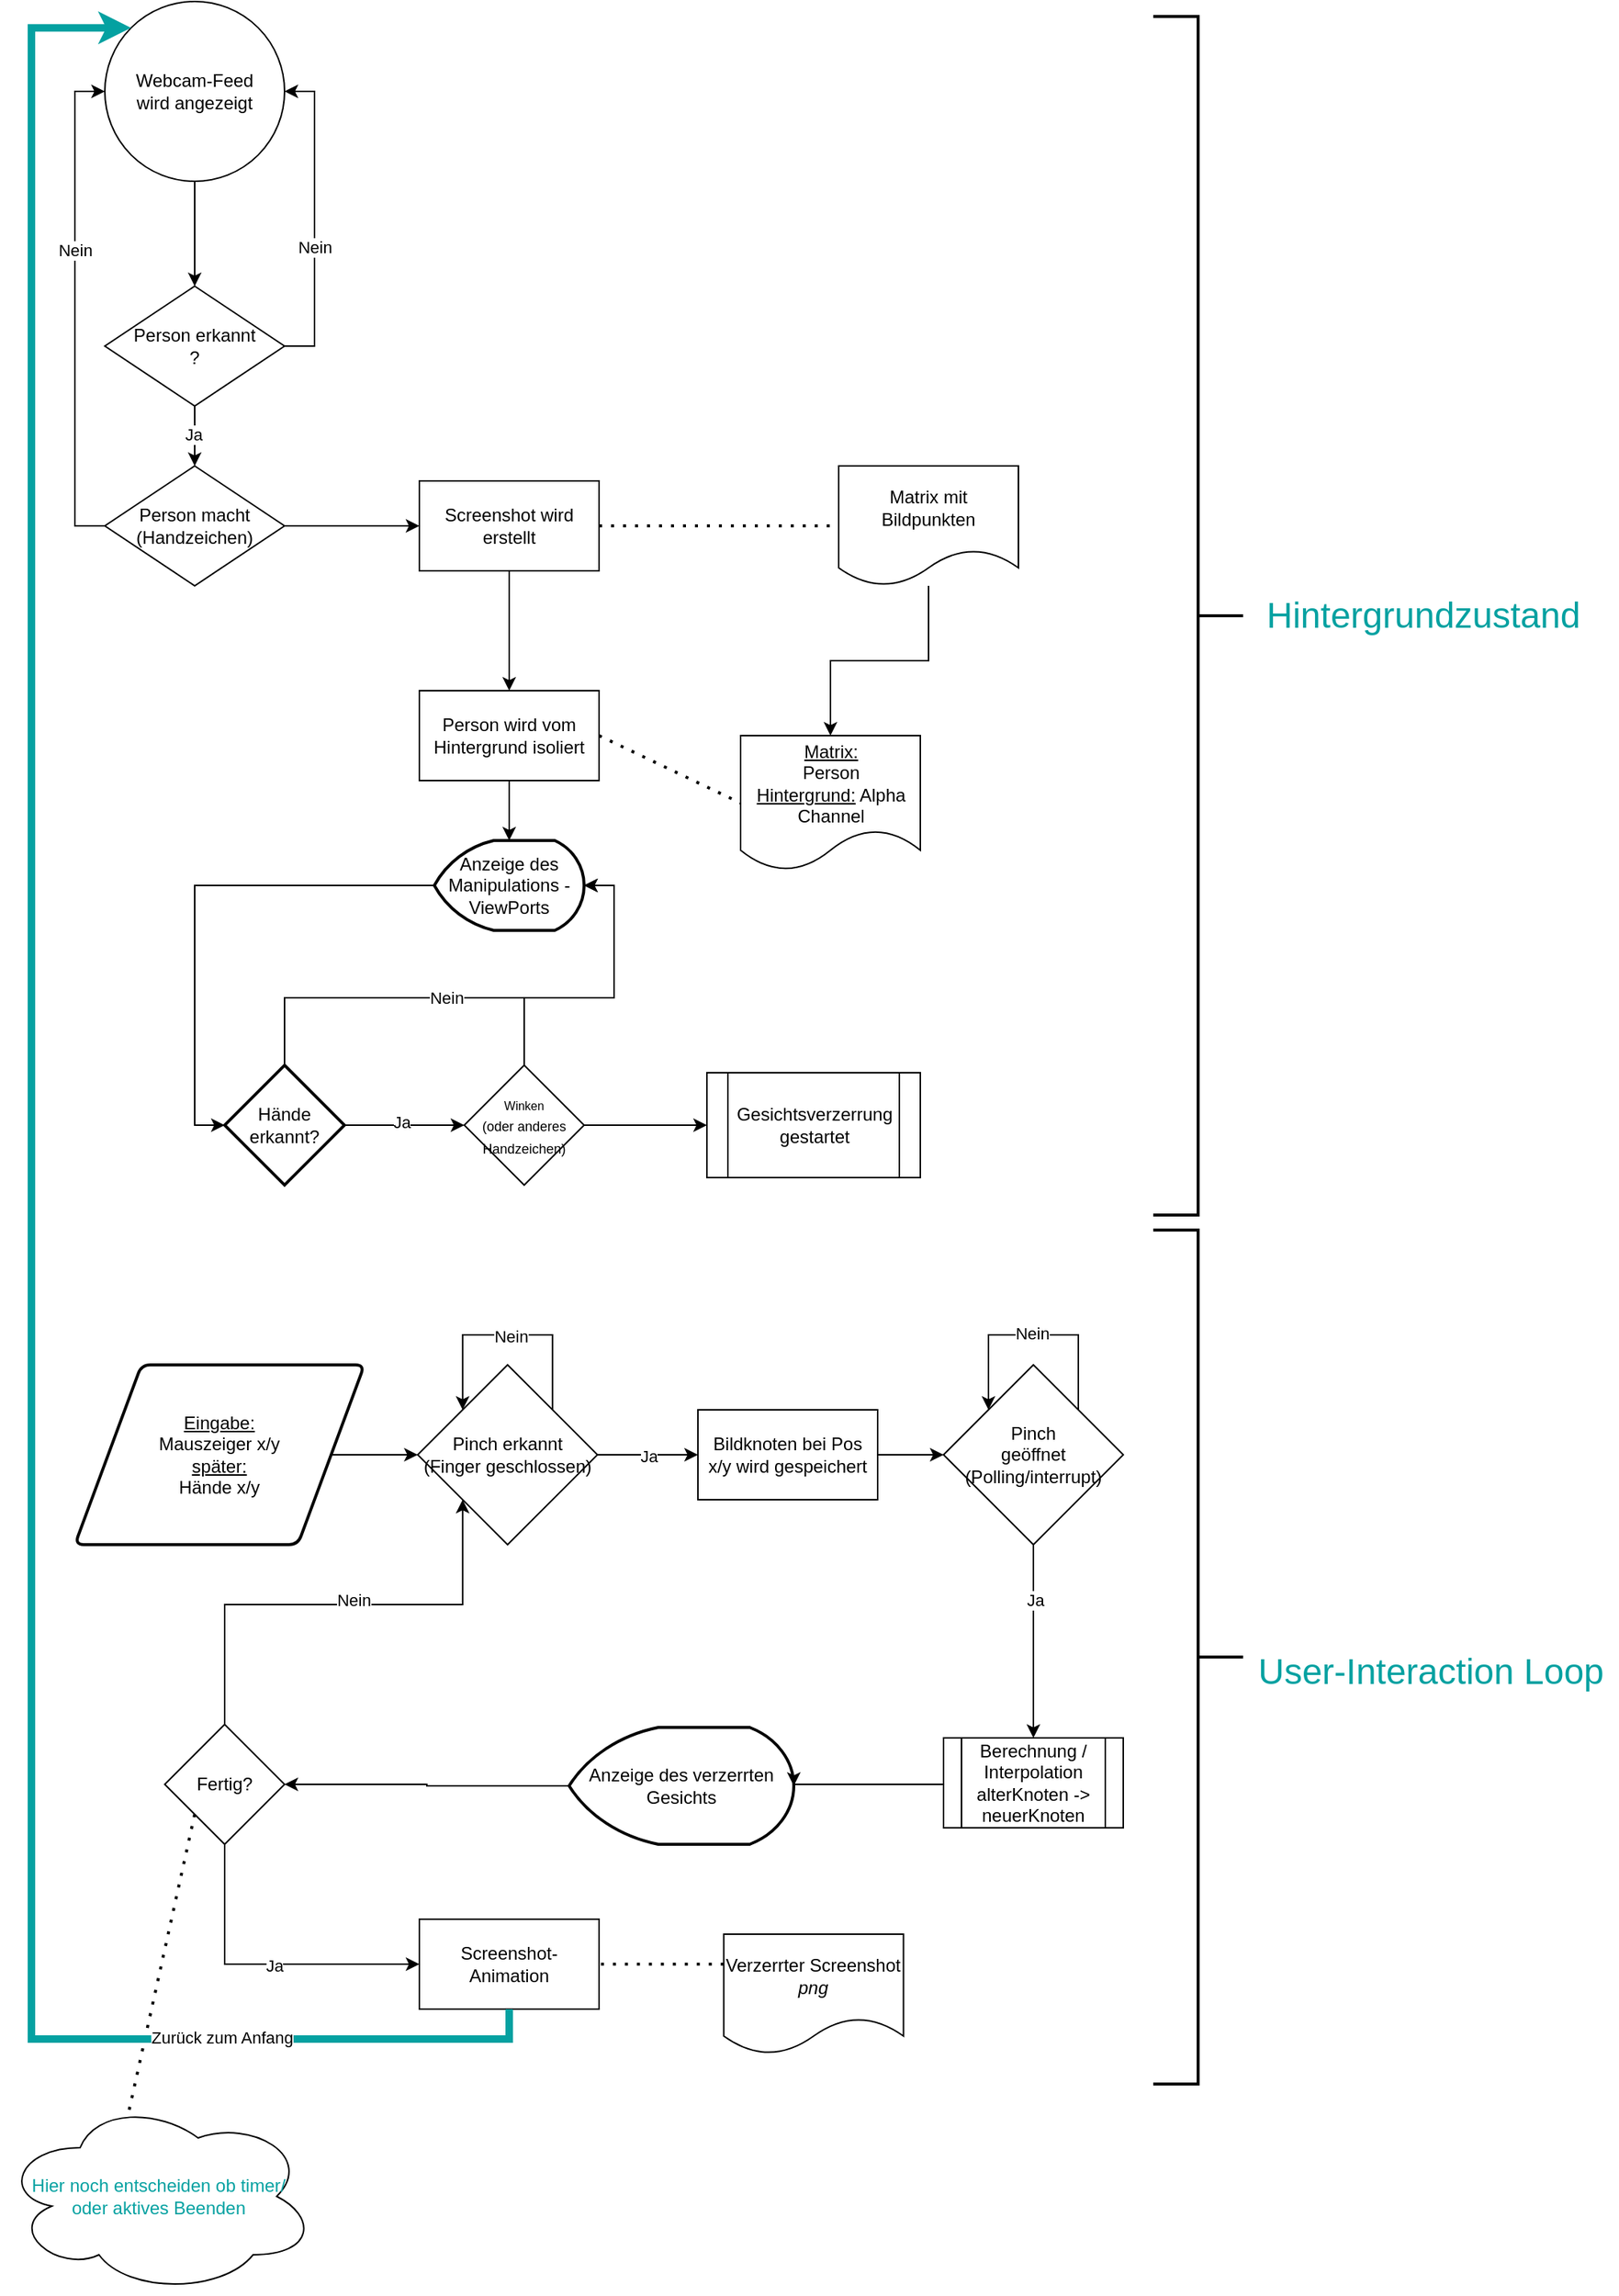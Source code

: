 <mxfile version="24.2.5" type="google">
  <diagram name="Seite-1" id="0rNnAv-LZ8nm6S9U8uO2">
    <mxGraphModel grid="1" page="1" gridSize="10" guides="1" tooltips="1" connect="1" arrows="1" fold="1" pageScale="1" pageWidth="1169" pageHeight="1654" math="0" shadow="0">
      <root>
        <mxCell id="0" />
        <mxCell id="1" parent="0" />
        <mxCell id="sKs8_Zy8irF9QauRKLZt-22" style="edgeStyle=orthogonalEdgeStyle;rounded=0;orthogonalLoop=1;jettySize=auto;html=1;exitX=0.5;exitY=1;exitDx=0;exitDy=0;entryX=0.5;entryY=0;entryDx=0;entryDy=0;" edge="1" parent="1" source="vnq03bz3jPPLvqrseogL-2" target="vnq03bz3jPPLvqrseogL-5">
          <mxGeometry relative="1" as="geometry" />
        </mxCell>
        <mxCell id="vnq03bz3jPPLvqrseogL-2" value="Webcam-Feed&lt;div&gt;wird angezeigt&lt;/div&gt;" style="ellipse;whiteSpace=wrap;html=1;aspect=fixed;" vertex="1" parent="1">
          <mxGeometry x="69" width="120" height="120" as="geometry" />
        </mxCell>
        <mxCell id="vnq03bz3jPPLvqrseogL-6" style="edgeStyle=orthogonalEdgeStyle;rounded=0;orthogonalLoop=1;jettySize=auto;html=1;exitX=1;exitY=0.5;exitDx=0;exitDy=0;entryX=1;entryY=0.5;entryDx=0;entryDy=0;" edge="1" parent="1" source="vnq03bz3jPPLvqrseogL-5" target="vnq03bz3jPPLvqrseogL-2">
          <mxGeometry relative="1" as="geometry" />
        </mxCell>
        <mxCell id="vnq03bz3jPPLvqrseogL-7" value="Nein" style="edgeLabel;html=1;align=center;verticalAlign=middle;resizable=0;points=[];" vertex="1" connectable="0" parent="vnq03bz3jPPLvqrseogL-6">
          <mxGeometry x="-0.175" relative="1" as="geometry">
            <mxPoint as="offset" />
          </mxGeometry>
        </mxCell>
        <mxCell id="sKs8_Zy8irF9QauRKLZt-3" style="edgeStyle=orthogonalEdgeStyle;rounded=0;orthogonalLoop=1;jettySize=auto;html=1;exitX=0.5;exitY=1;exitDx=0;exitDy=0;entryX=0.5;entryY=0;entryDx=0;entryDy=0;" edge="1" parent="1" source="vnq03bz3jPPLvqrseogL-5" target="sKs8_Zy8irF9QauRKLZt-2">
          <mxGeometry relative="1" as="geometry" />
        </mxCell>
        <mxCell id="sKs8_Zy8irF9QauRKLZt-4" value="Ja" style="edgeLabel;html=1;align=center;verticalAlign=middle;resizable=0;points=[];" connectable="0" vertex="1" parent="sKs8_Zy8irF9QauRKLZt-3">
          <mxGeometry x="-0.067" y="-1" relative="1" as="geometry">
            <mxPoint as="offset" />
          </mxGeometry>
        </mxCell>
        <mxCell id="vnq03bz3jPPLvqrseogL-5" value="Person erkannt&lt;div&gt;?&lt;/div&gt;" style="rhombus;whiteSpace=wrap;html=1;" vertex="1" parent="1">
          <mxGeometry x="69" y="190" width="120" height="80" as="geometry" />
        </mxCell>
        <mxCell id="sKs8_Zy8irF9QauRKLZt-5" style="edgeStyle=orthogonalEdgeStyle;rounded=0;orthogonalLoop=1;jettySize=auto;html=1;exitX=0;exitY=0.5;exitDx=0;exitDy=0;entryX=0;entryY=0.5;entryDx=0;entryDy=0;" edge="1" parent="1" source="sKs8_Zy8irF9QauRKLZt-2" target="vnq03bz3jPPLvqrseogL-2">
          <mxGeometry relative="1" as="geometry" />
        </mxCell>
        <mxCell id="sKs8_Zy8irF9QauRKLZt-6" value="Nein" style="edgeLabel;html=1;align=center;verticalAlign=middle;resizable=0;points=[];" connectable="0" vertex="1" parent="sKs8_Zy8irF9QauRKLZt-5">
          <mxGeometry x="-0.03" relative="1" as="geometry">
            <mxPoint y="-44" as="offset" />
          </mxGeometry>
        </mxCell>
        <mxCell id="sKs8_Zy8irF9QauRKLZt-8" style="edgeStyle=orthogonalEdgeStyle;rounded=0;orthogonalLoop=1;jettySize=auto;html=1;exitX=1;exitY=0.5;exitDx=0;exitDy=0;entryX=0;entryY=0.5;entryDx=0;entryDy=0;" edge="1" parent="1" source="sKs8_Zy8irF9QauRKLZt-2" target="sKs8_Zy8irF9QauRKLZt-7">
          <mxGeometry relative="1" as="geometry" />
        </mxCell>
        <mxCell id="sKs8_Zy8irF9QauRKLZt-2" value="Person macht (Handzeichen)" style="rhombus;whiteSpace=wrap;html=1;" vertex="1" parent="1">
          <mxGeometry x="69" y="310" width="120" height="80" as="geometry" />
        </mxCell>
        <mxCell id="sKs8_Zy8irF9QauRKLZt-13" value="" style="edgeStyle=orthogonalEdgeStyle;rounded=0;orthogonalLoop=1;jettySize=auto;html=1;" edge="1" parent="1" source="sKs8_Zy8irF9QauRKLZt-7" target="sKs8_Zy8irF9QauRKLZt-12">
          <mxGeometry relative="1" as="geometry" />
        </mxCell>
        <mxCell id="sKs8_Zy8irF9QauRKLZt-7" value="Screenshot wird erstellt" style="rounded=0;whiteSpace=wrap;html=1;" vertex="1" parent="1">
          <mxGeometry x="279" y="320" width="120" height="60" as="geometry" />
        </mxCell>
        <mxCell id="sKs8_Zy8irF9QauRKLZt-15" style="edgeStyle=orthogonalEdgeStyle;rounded=0;orthogonalLoop=1;jettySize=auto;html=1;" edge="1" parent="1" source="sKs8_Zy8irF9QauRKLZt-9" target="sKs8_Zy8irF9QauRKLZt-14">
          <mxGeometry relative="1" as="geometry" />
        </mxCell>
        <mxCell id="sKs8_Zy8irF9QauRKLZt-9" value="Matrix mit Bildpunkten" style="shape=document;whiteSpace=wrap;html=1;boundedLbl=1;" vertex="1" parent="1">
          <mxGeometry x="559" y="310" width="120" height="80" as="geometry" />
        </mxCell>
        <mxCell id="sKs8_Zy8irF9QauRKLZt-11" value="" style="endArrow=none;dashed=1;html=1;dashPattern=1 3;strokeWidth=2;rounded=0;exitX=1;exitY=0.5;exitDx=0;exitDy=0;entryX=0;entryY=0.5;entryDx=0;entryDy=0;" edge="1" parent="1" source="sKs8_Zy8irF9QauRKLZt-7" target="sKs8_Zy8irF9QauRKLZt-9">
          <mxGeometry width="50" height="50" relative="1" as="geometry">
            <mxPoint x="399" y="390" as="sourcePoint" />
            <mxPoint x="519" y="350" as="targetPoint" />
          </mxGeometry>
        </mxCell>
        <mxCell id="sKs8_Zy8irF9QauRKLZt-12" value="Person wird vom Hintergrund isoliert" style="rounded=0;whiteSpace=wrap;html=1;" vertex="1" parent="1">
          <mxGeometry x="279" y="460" width="120" height="60" as="geometry" />
        </mxCell>
        <mxCell id="sKs8_Zy8irF9QauRKLZt-14" value="&lt;u&gt;Matrix:&lt;/u&gt;&lt;br&gt;Person&lt;br&gt;&lt;u&gt;Hintergrund:&lt;/u&gt; Alpha Channel" style="shape=document;whiteSpace=wrap;html=1;boundedLbl=1;" vertex="1" parent="1">
          <mxGeometry x="493.5" y="490" width="120" height="90" as="geometry" />
        </mxCell>
        <mxCell id="sKs8_Zy8irF9QauRKLZt-16" value="" style="endArrow=none;dashed=1;html=1;dashPattern=1 3;strokeWidth=2;rounded=0;exitX=1;exitY=0.5;exitDx=0;exitDy=0;entryX=0;entryY=0.5;entryDx=0;entryDy=0;" edge="1" parent="1" source="sKs8_Zy8irF9QauRKLZt-12" target="sKs8_Zy8irF9QauRKLZt-14">
          <mxGeometry width="50" height="50" relative="1" as="geometry">
            <mxPoint x="399" y="459.17" as="sourcePoint" />
            <mxPoint x="559" y="459.17" as="targetPoint" />
          </mxGeometry>
        </mxCell>
        <mxCell id="sKs8_Zy8irF9QauRKLZt-18" value="" style="endArrow=classic;html=1;rounded=0;exitX=0.5;exitY=1;exitDx=0;exitDy=0;entryX=0.5;entryY=0;entryDx=0;entryDy=0;" edge="1" parent="1" source="sKs8_Zy8irF9QauRKLZt-12">
          <mxGeometry width="50" height="50" relative="1" as="geometry">
            <mxPoint x="399" y="560" as="sourcePoint" />
            <mxPoint x="339" y="560" as="targetPoint" />
          </mxGeometry>
        </mxCell>
        <mxCell id="sKs8_Zy8irF9QauRKLZt-21" value="Anzeige des Manipulations - ViewPorts" style="strokeWidth=2;html=1;shape=mxgraph.flowchart.display;whiteSpace=wrap;" vertex="1" parent="1">
          <mxGeometry x="289" y="560" width="100" height="60" as="geometry" />
        </mxCell>
        <mxCell id="b5AtYXut7EkMcKQ-zbWJ-2" style="edgeStyle=orthogonalEdgeStyle;rounded=0;orthogonalLoop=1;jettySize=auto;html=1;exitX=1;exitY=0.5;exitDx=0;exitDy=0;entryX=0;entryY=0.5;entryDx=0;entryDy=0;" edge="1" parent="1" source="iQTxWNrrPPeyvD-cywjf-3" target="b5AtYXut7EkMcKQ-zbWJ-1">
          <mxGeometry relative="1" as="geometry" />
        </mxCell>
        <mxCell id="iQTxWNrrPPeyvD-cywjf-3" value="&lt;font style=&quot;font-size: 8px;&quot;&gt;Winken&lt;/font&gt;&lt;div&gt;&lt;font style=&quot;font-size: 9px;&quot;&gt;(oder anderes Handzeichen)&lt;/font&gt;&lt;/div&gt;" style="rhombus;whiteSpace=wrap;html=1;" vertex="1" parent="1">
          <mxGeometry x="309" y="710" width="80" height="80" as="geometry" />
        </mxCell>
        <mxCell id="xqLiQh0pHoMnN5wRpcwc-6" style="edgeStyle=orthogonalEdgeStyle;rounded=0;orthogonalLoop=1;jettySize=auto;html=1;exitX=1;exitY=0.5;exitDx=0;exitDy=0;exitPerimeter=0;entryX=0;entryY=0.5;entryDx=0;entryDy=0;" edge="1" parent="1" source="xqLiQh0pHoMnN5wRpcwc-4" target="iQTxWNrrPPeyvD-cywjf-3">
          <mxGeometry relative="1" as="geometry" />
        </mxCell>
        <mxCell id="xqLiQh0pHoMnN5wRpcwc-11" value="Ja" style="edgeLabel;html=1;align=center;verticalAlign=middle;resizable=0;points=[];" connectable="0" vertex="1" parent="xqLiQh0pHoMnN5wRpcwc-6">
          <mxGeometry x="-0.05" y="2" relative="1" as="geometry">
            <mxPoint as="offset" />
          </mxGeometry>
        </mxCell>
        <mxCell id="xqLiQh0pHoMnN5wRpcwc-4" value="Hände&lt;div&gt;erkannt?&lt;/div&gt;" style="strokeWidth=2;html=1;shape=mxgraph.flowchart.decision;whiteSpace=wrap;" vertex="1" parent="1">
          <mxGeometry x="149" y="710" width="80" height="80" as="geometry" />
        </mxCell>
        <mxCell id="xqLiQh0pHoMnN5wRpcwc-5" style="edgeStyle=orthogonalEdgeStyle;rounded=0;orthogonalLoop=1;jettySize=auto;html=1;exitX=0;exitY=0.5;exitDx=0;exitDy=0;exitPerimeter=0;entryX=0;entryY=0.5;entryDx=0;entryDy=0;entryPerimeter=0;" edge="1" parent="1" source="sKs8_Zy8irF9QauRKLZt-21" target="xqLiQh0pHoMnN5wRpcwc-4">
          <mxGeometry relative="1" as="geometry" />
        </mxCell>
        <mxCell id="xqLiQh0pHoMnN5wRpcwc-7" style="edgeStyle=orthogonalEdgeStyle;rounded=0;orthogonalLoop=1;jettySize=auto;html=1;exitX=0.5;exitY=0;exitDx=0;exitDy=0;exitPerimeter=0;entryX=1;entryY=0.5;entryDx=0;entryDy=0;entryPerimeter=0;" edge="1" parent="1" source="xqLiQh0pHoMnN5wRpcwc-4" target="sKs8_Zy8irF9QauRKLZt-21">
          <mxGeometry relative="1" as="geometry" />
        </mxCell>
        <mxCell id="xqLiQh0pHoMnN5wRpcwc-8" value="Nein" style="edgeLabel;html=1;align=center;verticalAlign=middle;resizable=0;points=[];" connectable="0" vertex="1" parent="xqLiQh0pHoMnN5wRpcwc-7">
          <mxGeometry x="-0.15" relative="1" as="geometry">
            <mxPoint as="offset" />
          </mxGeometry>
        </mxCell>
        <mxCell id="xqLiQh0pHoMnN5wRpcwc-10" style="edgeStyle=orthogonalEdgeStyle;rounded=0;orthogonalLoop=1;jettySize=auto;html=1;exitX=0.5;exitY=0;exitDx=0;exitDy=0;entryX=1;entryY=0.5;entryDx=0;entryDy=0;entryPerimeter=0;" edge="1" parent="1" source="iQTxWNrrPPeyvD-cywjf-3" target="sKs8_Zy8irF9QauRKLZt-21">
          <mxGeometry relative="1" as="geometry" />
        </mxCell>
        <mxCell id="xqLiQh0pHoMnN5wRpcwc-12" value="&lt;u&gt;Eingabe:&lt;br&gt;&lt;/u&gt;&lt;div&gt;Mauszeiger x/y&lt;/div&gt;&lt;div&gt;&lt;u&gt;später:&lt;/u&gt;&lt;/div&gt;&lt;div&gt;Hände x/y&lt;/div&gt;" style="shape=parallelogram;html=1;strokeWidth=2;perimeter=parallelogramPerimeter;whiteSpace=wrap;rounded=1;arcSize=12;size=0.23;" vertex="1" parent="1">
          <mxGeometry x="49" y="910" width="193.33" height="120" as="geometry" />
        </mxCell>
        <mxCell id="b5AtYXut7EkMcKQ-zbWJ-1" value="Gesichtsverzerrung&lt;div&gt;gestartet&lt;/div&gt;" style="shape=process;whiteSpace=wrap;html=1;backgroundOutline=1;" vertex="1" parent="1">
          <mxGeometry x="471" y="715" width="142.5" height="70" as="geometry" />
        </mxCell>
        <mxCell id="iVIaXmmJ1rTPQKhIoZ1O-6" style="edgeStyle=orthogonalEdgeStyle;rounded=0;orthogonalLoop=1;jettySize=auto;html=1;exitX=1;exitY=0.5;exitDx=0;exitDy=0;entryX=0;entryY=0.5;entryDx=0;entryDy=0;" edge="1" parent="1" source="b5AtYXut7EkMcKQ-zbWJ-3" target="iVIaXmmJ1rTPQKhIoZ1O-8">
          <mxGeometry relative="1" as="geometry">
            <mxPoint x="449" y="990" as="targetPoint" />
          </mxGeometry>
        </mxCell>
        <mxCell id="iVIaXmmJ1rTPQKhIoZ1O-7" value="Ja" style="edgeLabel;html=1;align=center;verticalAlign=middle;resizable=0;points=[];" connectable="0" vertex="1" parent="iVIaXmmJ1rTPQKhIoZ1O-6">
          <mxGeometry x="0.006" relative="1" as="geometry">
            <mxPoint y="1" as="offset" />
          </mxGeometry>
        </mxCell>
        <mxCell id="b5AtYXut7EkMcKQ-zbWJ-3" value="Pinch erkannt&lt;div&gt;(Finger geschlossen)&lt;/div&gt;" style="rhombus;whiteSpace=wrap;html=1;" vertex="1" parent="1">
          <mxGeometry x="277.9" y="910" width="120" height="120" as="geometry" />
        </mxCell>
        <mxCell id="iVIaXmmJ1rTPQKhIoZ1O-1" style="edgeStyle=orthogonalEdgeStyle;rounded=0;orthogonalLoop=1;jettySize=auto;html=1;exitX=1;exitY=0.5;exitDx=0;exitDy=0;" edge="1" parent="1" source="xqLiQh0pHoMnN5wRpcwc-12">
          <mxGeometry relative="1" as="geometry">
            <mxPoint x="277.9" y="970" as="targetPoint" />
            <mxPoint x="148.997" y="970" as="sourcePoint" />
          </mxGeometry>
        </mxCell>
        <mxCell id="iVIaXmmJ1rTPQKhIoZ1O-3" style="edgeStyle=orthogonalEdgeStyle;rounded=0;orthogonalLoop=1;jettySize=auto;html=1;exitX=1;exitY=0;exitDx=0;exitDy=0;entryX=0;entryY=0;entryDx=0;entryDy=0;" edge="1" parent="1" source="b5AtYXut7EkMcKQ-zbWJ-3" target="b5AtYXut7EkMcKQ-zbWJ-3">
          <mxGeometry relative="1" as="geometry">
            <Array as="points">
              <mxPoint x="367.9" y="890" />
              <mxPoint x="307.9" y="890" />
            </Array>
          </mxGeometry>
        </mxCell>
        <mxCell id="iVIaXmmJ1rTPQKhIoZ1O-5" value="Nein" style="edgeLabel;html=1;align=center;verticalAlign=middle;resizable=0;points=[];" connectable="0" vertex="1" parent="iVIaXmmJ1rTPQKhIoZ1O-3">
          <mxGeometry x="-0.025" y="1" relative="1" as="geometry">
            <mxPoint as="offset" />
          </mxGeometry>
        </mxCell>
        <mxCell id="iVIaXmmJ1rTPQKhIoZ1O-10" style="edgeStyle=orthogonalEdgeStyle;rounded=0;orthogonalLoop=1;jettySize=auto;html=1;exitX=1;exitY=0.5;exitDx=0;exitDy=0;entryX=0;entryY=0.5;entryDx=0;entryDy=0;" edge="1" parent="1" source="iVIaXmmJ1rTPQKhIoZ1O-8" target="iVIaXmmJ1rTPQKhIoZ1O-9">
          <mxGeometry relative="1" as="geometry" />
        </mxCell>
        <mxCell id="iVIaXmmJ1rTPQKhIoZ1O-8" value="Bildknoten bei Pos x/y wird gespeichert" style="rounded=0;whiteSpace=wrap;html=1;" vertex="1" parent="1">
          <mxGeometry x="465" y="940" width="120" height="60" as="geometry" />
        </mxCell>
        <mxCell id="iVIaXmmJ1rTPQKhIoZ1O-15" style="edgeStyle=orthogonalEdgeStyle;rounded=0;orthogonalLoop=1;jettySize=auto;html=1;exitX=0.5;exitY=1;exitDx=0;exitDy=0;entryX=0.5;entryY=0;entryDx=0;entryDy=0;" edge="1" parent="1" source="iVIaXmmJ1rTPQKhIoZ1O-9" target="iVIaXmmJ1rTPQKhIoZ1O-13">
          <mxGeometry relative="1" as="geometry" />
        </mxCell>
        <mxCell id="iVIaXmmJ1rTPQKhIoZ1O-16" value="Ja" style="edgeLabel;html=1;align=center;verticalAlign=middle;resizable=0;points=[];" connectable="0" vertex="1" parent="iVIaXmmJ1rTPQKhIoZ1O-15">
          <mxGeometry x="-0.436" y="2" relative="1" as="geometry">
            <mxPoint x="-1" as="offset" />
          </mxGeometry>
        </mxCell>
        <mxCell id="iVIaXmmJ1rTPQKhIoZ1O-9" value="Pinch&lt;div&gt;geöffnet&lt;/div&gt;&lt;div&gt;(Polling/interrupt)&lt;/div&gt;" style="rhombus;whiteSpace=wrap;html=1;" vertex="1" parent="1">
          <mxGeometry x="629" y="910" width="120" height="120" as="geometry" />
        </mxCell>
        <mxCell id="iVIaXmmJ1rTPQKhIoZ1O-11" style="edgeStyle=orthogonalEdgeStyle;rounded=0;orthogonalLoop=1;jettySize=auto;html=1;exitX=1;exitY=0;exitDx=0;exitDy=0;entryX=0;entryY=0;entryDx=0;entryDy=0;" edge="1" parent="1" source="iVIaXmmJ1rTPQKhIoZ1O-9" target="iVIaXmmJ1rTPQKhIoZ1O-9">
          <mxGeometry relative="1" as="geometry">
            <Array as="points">
              <mxPoint x="719" y="890" />
              <mxPoint x="659" y="890" />
            </Array>
          </mxGeometry>
        </mxCell>
        <mxCell id="iVIaXmmJ1rTPQKhIoZ1O-12" value="Nein" style="edgeLabel;html=1;align=center;verticalAlign=middle;resizable=0;points=[];" connectable="0" vertex="1" parent="iVIaXmmJ1rTPQKhIoZ1O-11">
          <mxGeometry x="0.012" y="-1" relative="1" as="geometry">
            <mxPoint as="offset" />
          </mxGeometry>
        </mxCell>
        <mxCell id="iVIaXmmJ1rTPQKhIoZ1O-13" value="Berechnung / Interpolation&lt;div&gt;alterKnoten -&amp;gt; neuerKnoten&lt;/div&gt;" style="shape=process;whiteSpace=wrap;html=1;backgroundOutline=1;" vertex="1" parent="1">
          <mxGeometry x="629" y="1159" width="120" height="60" as="geometry" />
        </mxCell>
        <mxCell id="F2SQ-D9NaZd_eeE__i-m-14" style="edgeStyle=orthogonalEdgeStyle;rounded=0;orthogonalLoop=1;jettySize=auto;html=1;exitX=0;exitY=0.5;exitDx=0;exitDy=0;exitPerimeter=0;entryX=1;entryY=0.5;entryDx=0;entryDy=0;" edge="1" parent="1" source="iVIaXmmJ1rTPQKhIoZ1O-17" target="F2SQ-D9NaZd_eeE__i-m-11">
          <mxGeometry relative="1" as="geometry" />
        </mxCell>
        <mxCell id="iVIaXmmJ1rTPQKhIoZ1O-17" value="Anzeige des verzerrten Gesichts" style="strokeWidth=2;html=1;shape=mxgraph.flowchart.display;whiteSpace=wrap;" vertex="1" parent="1">
          <mxGeometry x="379" y="1152" width="150" height="78" as="geometry" />
        </mxCell>
        <mxCell id="iVIaXmmJ1rTPQKhIoZ1O-18" style="edgeStyle=orthogonalEdgeStyle;rounded=0;orthogonalLoop=1;jettySize=auto;html=1;exitX=0;exitY=0.5;exitDx=0;exitDy=0;entryX=1;entryY=0.5;entryDx=0;entryDy=0;entryPerimeter=0;" edge="1" parent="1" source="iVIaXmmJ1rTPQKhIoZ1O-13" target="iVIaXmmJ1rTPQKhIoZ1O-17">
          <mxGeometry relative="1" as="geometry">
            <Array as="points">
              <mxPoint x="629" y="1190" />
              <mxPoint x="529" y="1190" />
            </Array>
          </mxGeometry>
        </mxCell>
        <mxCell id="F2SQ-D9NaZd_eeE__i-m-1" value="" style="strokeWidth=2;html=1;shape=mxgraph.flowchart.annotation_2;align=left;labelPosition=right;pointerEvents=1;rotation=-180;" vertex="1" parent="1">
          <mxGeometry x="769" y="820" width="60" height="570" as="geometry" />
        </mxCell>
        <mxCell id="F2SQ-D9NaZd_eeE__i-m-2" value="&lt;font color=&quot;#04a1a1&quot; style=&quot;font-size: 24px;&quot;&gt;Hintergrundzustand&lt;/font&gt;" style="text;html=1;align=center;verticalAlign=middle;resizable=0;points=[];autosize=1;strokeColor=none;fillColor=none;" vertex="1" parent="1">
          <mxGeometry x="834" y="390" width="230" height="40" as="geometry" />
        </mxCell>
        <mxCell id="F2SQ-D9NaZd_eeE__i-m-5" value="" style="strokeWidth=2;html=1;shape=mxgraph.flowchart.annotation_2;align=left;labelPosition=right;pointerEvents=1;rotation=-180;" vertex="1" parent="1">
          <mxGeometry x="769" y="10" width="60" height="800" as="geometry" />
        </mxCell>
        <mxCell id="F2SQ-D9NaZd_eeE__i-m-6" value="&lt;font color=&quot;#04a1a1&quot; style=&quot;font-size: 24px;&quot;&gt;User-Interaction Loop&lt;/font&gt;" style="text;html=1;align=center;verticalAlign=middle;resizable=0;points=[];autosize=1;strokeColor=none;fillColor=none;" vertex="1" parent="1">
          <mxGeometry x="829" y="1095" width="250" height="40" as="geometry" />
        </mxCell>
        <mxCell id="F2SQ-D9NaZd_eeE__i-m-15" style="edgeStyle=orthogonalEdgeStyle;rounded=0;orthogonalLoop=1;jettySize=auto;html=1;exitX=0.5;exitY=0;exitDx=0;exitDy=0;entryX=0;entryY=1;entryDx=0;entryDy=0;" edge="1" parent="1" source="F2SQ-D9NaZd_eeE__i-m-11" target="b5AtYXut7EkMcKQ-zbWJ-3">
          <mxGeometry relative="1" as="geometry">
            <Array as="points">
              <mxPoint x="149" y="1070" />
              <mxPoint x="308" y="1070" />
            </Array>
          </mxGeometry>
        </mxCell>
        <mxCell id="F2SQ-D9NaZd_eeE__i-m-16" value="Nein" style="edgeLabel;html=1;align=center;verticalAlign=middle;resizable=0;points=[];" connectable="0" vertex="1" parent="F2SQ-D9NaZd_eeE__i-m-15">
          <mxGeometry x="0.07" y="3" relative="1" as="geometry">
            <mxPoint as="offset" />
          </mxGeometry>
        </mxCell>
        <mxCell id="F2SQ-D9NaZd_eeE__i-m-18" style="edgeStyle=orthogonalEdgeStyle;rounded=0;orthogonalLoop=1;jettySize=auto;html=1;exitX=0.5;exitY=1;exitDx=0;exitDy=0;entryX=0;entryY=0.5;entryDx=0;entryDy=0;" edge="1" parent="1" source="F2SQ-D9NaZd_eeE__i-m-11" target="F2SQ-D9NaZd_eeE__i-m-20">
          <mxGeometry relative="1" as="geometry">
            <mxPoint x="269" y="1310" as="targetPoint" />
          </mxGeometry>
        </mxCell>
        <mxCell id="F2SQ-D9NaZd_eeE__i-m-19" value="Ja" style="edgeLabel;html=1;align=center;verticalAlign=middle;resizable=0;points=[];" connectable="0" vertex="1" parent="F2SQ-D9NaZd_eeE__i-m-18">
          <mxGeometry x="0.076" y="-1" relative="1" as="geometry">
            <mxPoint as="offset" />
          </mxGeometry>
        </mxCell>
        <mxCell id="F2SQ-D9NaZd_eeE__i-m-11" value="Fertig?" style="rhombus;whiteSpace=wrap;html=1;" vertex="1" parent="1">
          <mxGeometry x="109" y="1150" width="80" height="80" as="geometry" />
        </mxCell>
        <mxCell id="F2SQ-D9NaZd_eeE__i-m-12" value="&lt;font color=&quot;#04a1a1&quot;&gt;Hier noch entscheiden ob timer/&lt;/font&gt;&lt;div&gt;&lt;font color=&quot;#04a1a1&quot;&gt;oder aktives Beenden&lt;/font&gt;&lt;/div&gt;" style="ellipse;shape=cloud;whiteSpace=wrap;html=1;" vertex="1" parent="1">
          <mxGeometry y="1400" width="210" height="130" as="geometry" />
        </mxCell>
        <mxCell id="F2SQ-D9NaZd_eeE__i-m-13" value="" style="endArrow=none;dashed=1;html=1;dashPattern=1 3;strokeWidth=2;rounded=0;entryX=0.4;entryY=0.1;entryDx=0;entryDy=0;entryPerimeter=0;exitX=0;exitY=1;exitDx=0;exitDy=0;" edge="1" parent="1" source="F2SQ-D9NaZd_eeE__i-m-11" target="F2SQ-D9NaZd_eeE__i-m-12">
          <mxGeometry width="50" height="50" relative="1" as="geometry">
            <mxPoint x="180" y="1210" as="sourcePoint" />
            <mxPoint x="239" y="1190" as="targetPoint" />
          </mxGeometry>
        </mxCell>
        <mxCell id="F2SQ-D9NaZd_eeE__i-m-20" value="Screenshot-Animation" style="rounded=0;whiteSpace=wrap;html=1;" vertex="1" parent="1">
          <mxGeometry x="279" y="1280" width="120" height="60" as="geometry" />
        </mxCell>
        <mxCell id="F2SQ-D9NaZd_eeE__i-m-21" value="Verzerrter Screenshot&lt;div&gt;&lt;i&gt;png&lt;/i&gt;&lt;/div&gt;" style="shape=document;whiteSpace=wrap;html=1;boundedLbl=1;" vertex="1" parent="1">
          <mxGeometry x="482.25" y="1290" width="120" height="80" as="geometry" />
        </mxCell>
        <mxCell id="F2SQ-D9NaZd_eeE__i-m-22" value="" style="endArrow=none;dashed=1;html=1;dashPattern=1 3;strokeWidth=2;rounded=0;exitX=0;exitY=0.25;exitDx=0;exitDy=0;entryX=1;entryY=0.5;entryDx=0;entryDy=0;" edge="1" parent="1" source="F2SQ-D9NaZd_eeE__i-m-21" target="F2SQ-D9NaZd_eeE__i-m-20">
          <mxGeometry width="50" height="50" relative="1" as="geometry">
            <mxPoint x="499" y="1280" as="sourcePoint" />
            <mxPoint x="549" y="1230" as="targetPoint" />
          </mxGeometry>
        </mxCell>
        <mxCell id="F2SQ-D9NaZd_eeE__i-m-27" style="edgeStyle=orthogonalEdgeStyle;rounded=0;orthogonalLoop=1;jettySize=auto;html=1;exitX=0.5;exitY=1;exitDx=0;exitDy=0;entryX=0;entryY=0;entryDx=0;entryDy=0;strokeColor=#04A1A1;strokeWidth=5;" edge="1" parent="1" source="F2SQ-D9NaZd_eeE__i-m-20" target="vnq03bz3jPPLvqrseogL-2">
          <mxGeometry relative="1" as="geometry">
            <Array as="points">
              <mxPoint x="339" y="1360" />
              <mxPoint x="20" y="1360" />
              <mxPoint x="20" y="18" />
            </Array>
          </mxGeometry>
        </mxCell>
        <mxCell id="F2SQ-D9NaZd_eeE__i-m-28" value="Zurück zum Anfang" style="edgeLabel;html=1;align=center;verticalAlign=middle;resizable=0;points=[];" connectable="0" vertex="1" parent="F2SQ-D9NaZd_eeE__i-m-27">
          <mxGeometry x="-0.756" y="-1" relative="1" as="geometry">
            <mxPoint x="1" as="offset" />
          </mxGeometry>
        </mxCell>
      </root>
    </mxGraphModel>
  </diagram>
</mxfile>
